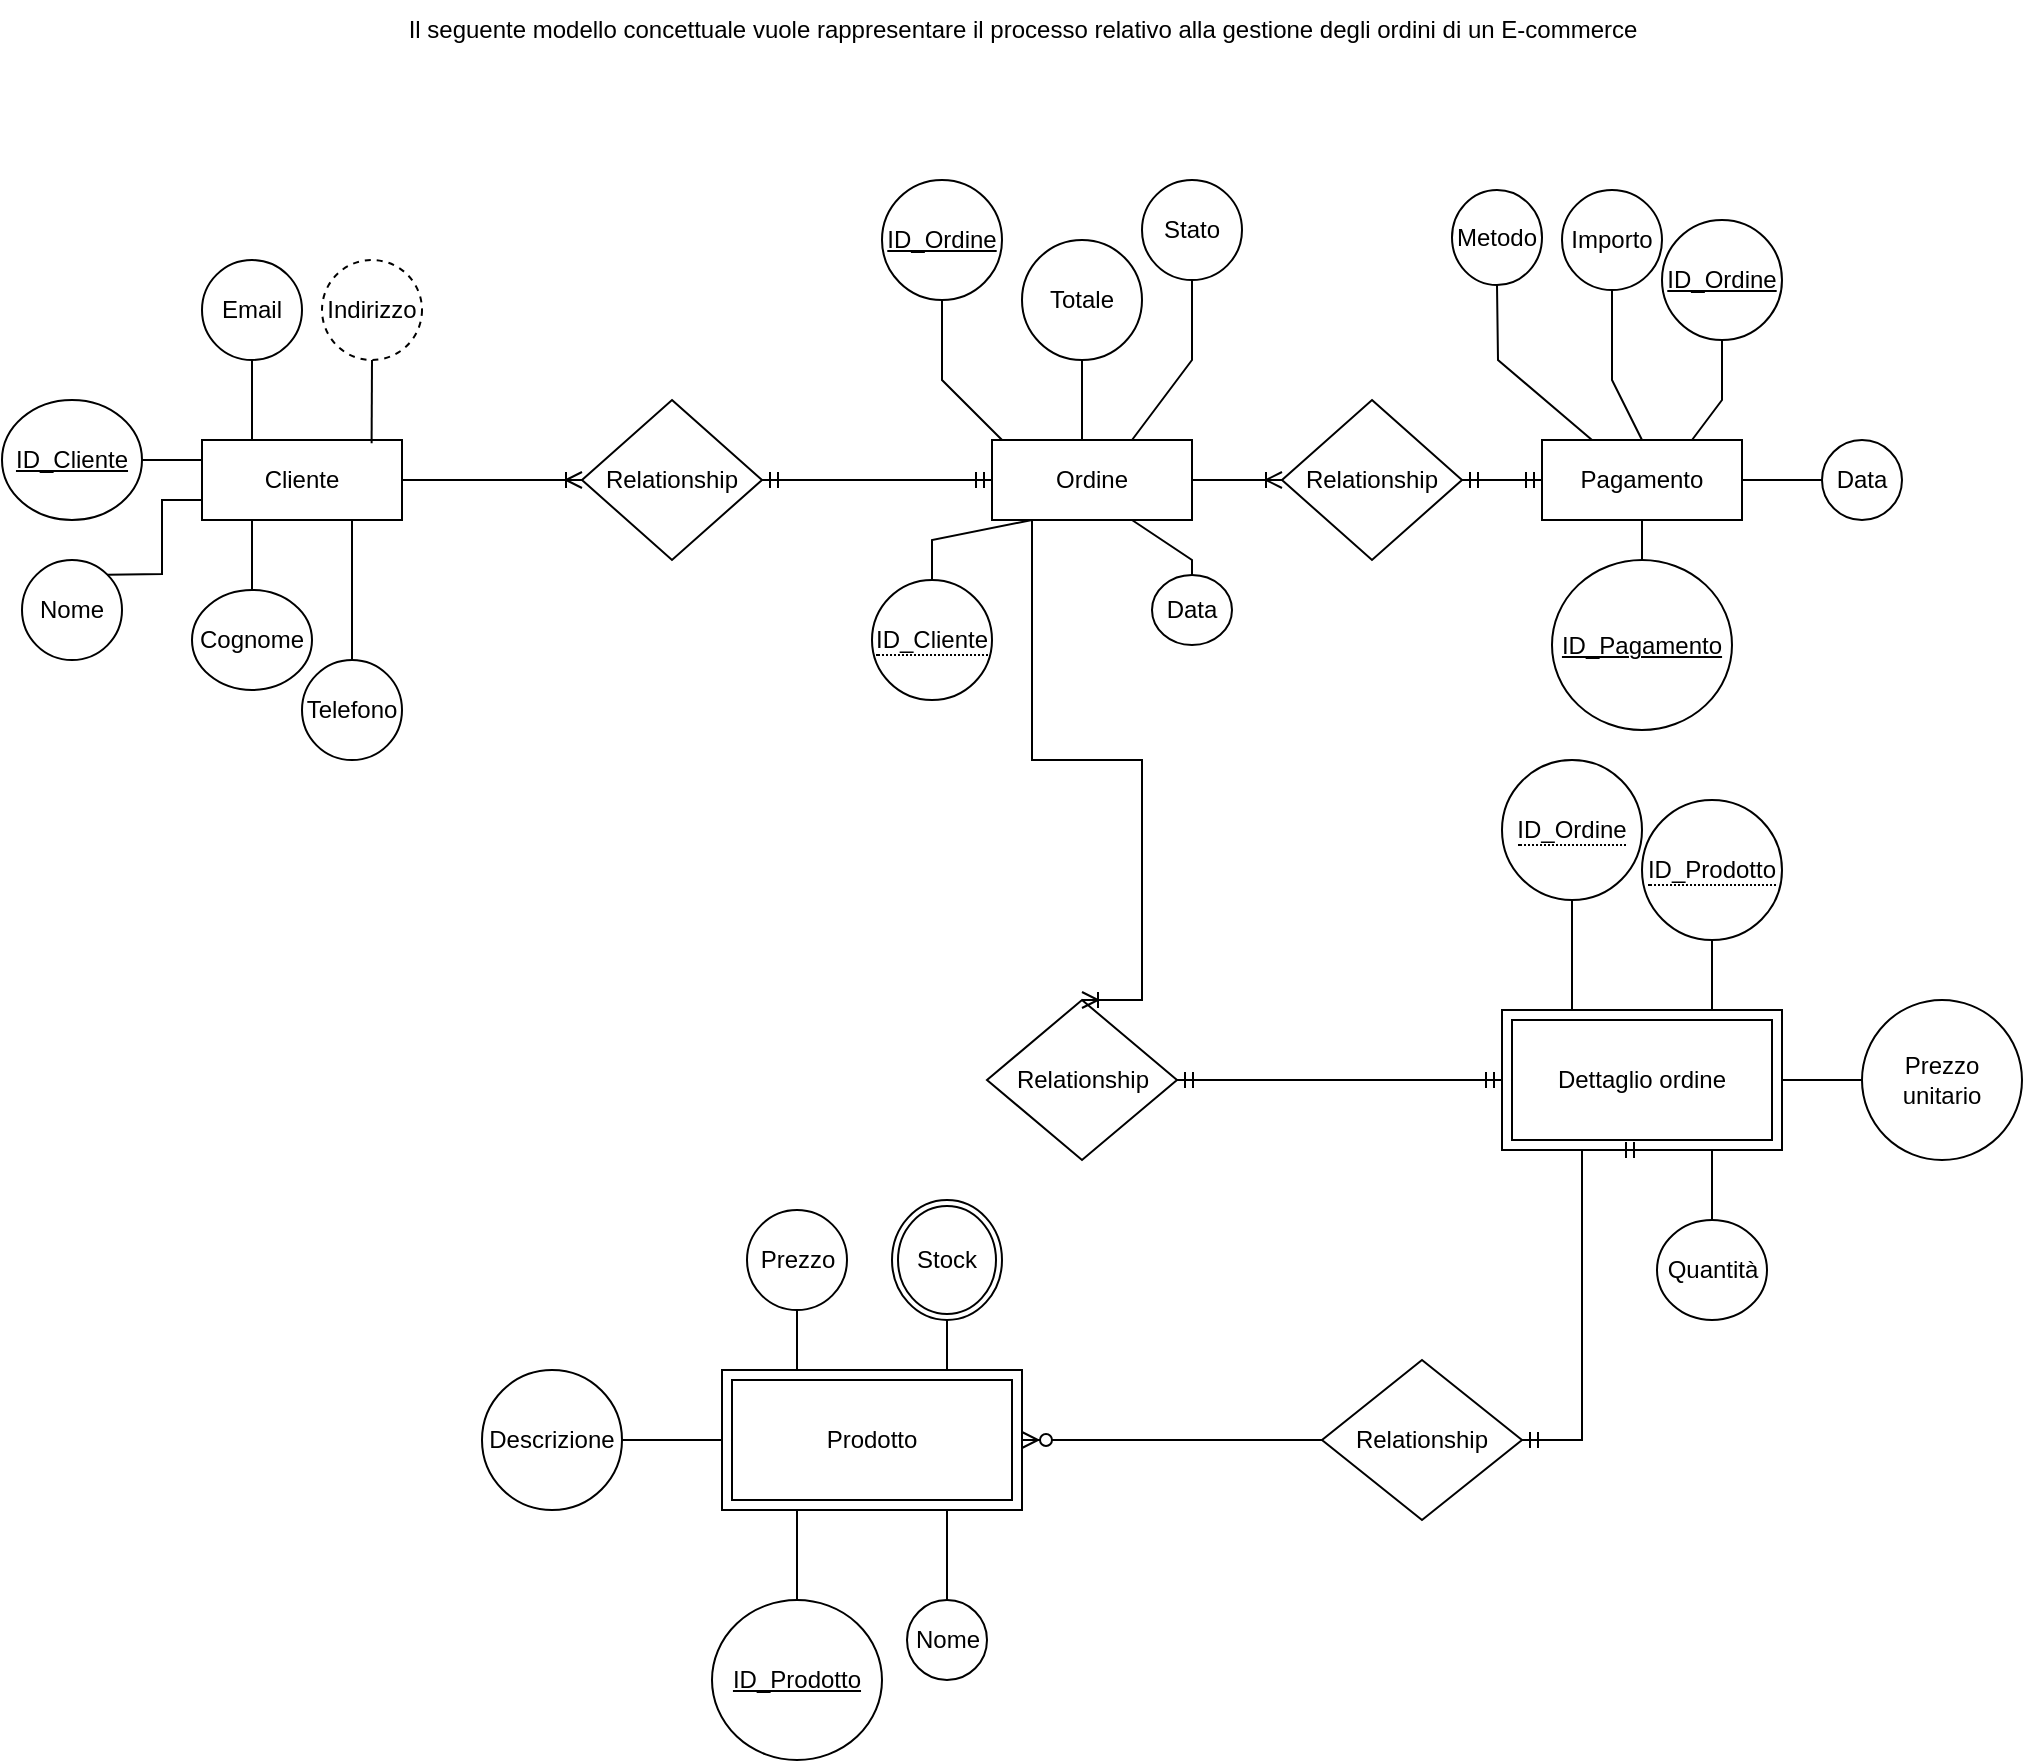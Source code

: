 <mxfile version="26.0.9">
  <diagram id="R2lEEEUBdFMjLlhIrx00" name="Page-1">
    <mxGraphModel dx="2693" dy="887" grid="1" gridSize="10" guides="1" tooltips="1" connect="1" arrows="1" fold="1" page="1" pageScale="1" pageWidth="850" pageHeight="1100" math="0" shadow="0" extFonts="Permanent Marker^https://fonts.googleapis.com/css?family=Permanent+Marker">
      <root>
        <mxCell id="0" />
        <mxCell id="1" parent="0" />
        <mxCell id="JEYVQQ84_MfJ3mA2qtfx-3" value="Il seguente modello concettuale vuole rappresentare il processo relativo alla gestione degli ordini di un E-commerce" style="text;html=1;align=center;verticalAlign=middle;resizable=0;points=[];autosize=1;strokeColor=none;fillColor=none;" parent="1" vertex="1">
          <mxGeometry x="110" y="20" width="640" height="30" as="geometry" />
        </mxCell>
        <mxCell id="LgTaRmDWXxLn0znGrmar-1" value="Cliente" style="whiteSpace=wrap;html=1;align=center;" vertex="1" parent="1">
          <mxGeometry x="20" y="240" width="100" height="40" as="geometry" />
        </mxCell>
        <mxCell id="LgTaRmDWXxLn0znGrmar-2" value="Nome" style="ellipse;whiteSpace=wrap;html=1;align=center;" vertex="1" parent="1">
          <mxGeometry x="-70" y="300" width="50" height="50" as="geometry" />
        </mxCell>
        <mxCell id="LgTaRmDWXxLn0znGrmar-3" value="" style="endArrow=none;html=1;rounded=0;exitX=0;exitY=0.75;exitDx=0;exitDy=0;entryX=1;entryY=0;entryDx=0;entryDy=0;" edge="1" parent="1" source="LgTaRmDWXxLn0znGrmar-1" target="LgTaRmDWXxLn0znGrmar-2">
          <mxGeometry relative="1" as="geometry">
            <mxPoint x="170" y="360" as="sourcePoint" />
            <mxPoint x="20" y="320" as="targetPoint" />
            <Array as="points">
              <mxPoint y="270" />
              <mxPoint y="290" />
              <mxPoint y="307" />
            </Array>
          </mxGeometry>
        </mxCell>
        <mxCell id="LgTaRmDWXxLn0znGrmar-4" value="Cognome" style="ellipse;whiteSpace=wrap;html=1;align=center;" vertex="1" parent="1">
          <mxGeometry x="15" y="315" width="60" height="50" as="geometry" />
        </mxCell>
        <mxCell id="LgTaRmDWXxLn0znGrmar-5" value="Email" style="ellipse;whiteSpace=wrap;html=1;align=center;" vertex="1" parent="1">
          <mxGeometry x="20" y="150" width="50" height="50" as="geometry" />
        </mxCell>
        <mxCell id="LgTaRmDWXxLn0znGrmar-6" value="" style="endArrow=none;html=1;rounded=0;entryX=0.25;entryY=0;entryDx=0;entryDy=0;exitX=0.5;exitY=1;exitDx=0;exitDy=0;" edge="1" parent="1" source="LgTaRmDWXxLn0znGrmar-5" target="LgTaRmDWXxLn0znGrmar-1">
          <mxGeometry relative="1" as="geometry">
            <mxPoint x="170" y="360" as="sourcePoint" />
            <mxPoint x="330" y="360" as="targetPoint" />
          </mxGeometry>
        </mxCell>
        <mxCell id="LgTaRmDWXxLn0znGrmar-7" value="Indirizzo" style="ellipse;whiteSpace=wrap;html=1;align=center;dashed=1;" vertex="1" parent="1">
          <mxGeometry x="80" y="150" width="50" height="50" as="geometry" />
        </mxCell>
        <mxCell id="LgTaRmDWXxLn0znGrmar-8" value="" style="endArrow=none;html=1;rounded=0;entryX=0;entryY=0.25;entryDx=0;entryDy=0;exitX=1;exitY=0.5;exitDx=0;exitDy=0;" edge="1" parent="1" source="LgTaRmDWXxLn0znGrmar-18" target="LgTaRmDWXxLn0znGrmar-1">
          <mxGeometry relative="1" as="geometry">
            <mxPoint x="-40" y="250" as="sourcePoint" />
            <mxPoint x="330" y="360" as="targetPoint" />
          </mxGeometry>
        </mxCell>
        <mxCell id="LgTaRmDWXxLn0znGrmar-9" value="Telefono" style="ellipse;whiteSpace=wrap;html=1;align=center;" vertex="1" parent="1">
          <mxGeometry x="70" y="350" width="50" height="50" as="geometry" />
        </mxCell>
        <mxCell id="LgTaRmDWXxLn0znGrmar-10" value="" style="endArrow=none;html=1;rounded=0;entryX=0.848;entryY=0.04;entryDx=0;entryDy=0;entryPerimeter=0;exitX=0.5;exitY=1;exitDx=0;exitDy=0;" edge="1" parent="1" source="LgTaRmDWXxLn0znGrmar-7" target="LgTaRmDWXxLn0znGrmar-1">
          <mxGeometry relative="1" as="geometry">
            <mxPoint x="105" y="210" as="sourcePoint" />
            <mxPoint x="330" y="360" as="targetPoint" />
          </mxGeometry>
        </mxCell>
        <mxCell id="LgTaRmDWXxLn0znGrmar-11" value="ID_Ordine" style="ellipse;whiteSpace=wrap;html=1;align=center;fontStyle=4;" vertex="1" parent="1">
          <mxGeometry x="360" y="110" width="60" height="60" as="geometry" />
        </mxCell>
        <mxCell id="LgTaRmDWXxLn0znGrmar-12" value="" style="endArrow=none;html=1;rounded=0;entryX=0.104;entryY=0.01;entryDx=0;entryDy=0;exitX=0.5;exitY=1;exitDx=0;exitDy=0;entryPerimeter=0;" edge="1" parent="1" source="LgTaRmDWXxLn0znGrmar-11">
          <mxGeometry relative="1" as="geometry">
            <mxPoint x="170" y="260" as="sourcePoint" />
            <mxPoint x="420.4" y="240.4" as="targetPoint" />
            <Array as="points">
              <mxPoint x="390" y="210" />
            </Array>
          </mxGeometry>
        </mxCell>
        <mxCell id="LgTaRmDWXxLn0znGrmar-13" value="Stato" style="ellipse;whiteSpace=wrap;html=1;align=center;" vertex="1" parent="1">
          <mxGeometry x="490" y="110" width="50" height="50" as="geometry" />
        </mxCell>
        <mxCell id="LgTaRmDWXxLn0znGrmar-14" value="" style="endArrow=none;html=1;rounded=0;entryX=0.75;entryY=0;entryDx=0;entryDy=0;exitX=0.5;exitY=1;exitDx=0;exitDy=0;" edge="1" parent="1" source="LgTaRmDWXxLn0znGrmar-13">
          <mxGeometry relative="1" as="geometry">
            <mxPoint x="170" y="160" as="sourcePoint" />
            <mxPoint x="485" y="240" as="targetPoint" />
            <Array as="points">
              <mxPoint x="515" y="200" />
            </Array>
          </mxGeometry>
        </mxCell>
        <mxCell id="LgTaRmDWXxLn0znGrmar-15" value="Relationship" style="shape=rhombus;perimeter=rhombusPerimeter;whiteSpace=wrap;html=1;align=center;" vertex="1" parent="1">
          <mxGeometry x="210" y="220" width="90" height="80" as="geometry" />
        </mxCell>
        <mxCell id="LgTaRmDWXxLn0znGrmar-16" value="" style="edgeStyle=entityRelationEdgeStyle;fontSize=12;html=1;endArrow=ERmandOne;startArrow=ERmandOne;rounded=0;entryX=0;entryY=0.5;entryDx=0;entryDy=0;exitX=1;exitY=0.5;exitDx=0;exitDy=0;" edge="1" parent="1" source="LgTaRmDWXxLn0znGrmar-15" target="LgTaRmDWXxLn0znGrmar-43">
          <mxGeometry width="100" height="100" relative="1" as="geometry">
            <mxPoint x="200" y="210" as="sourcePoint" />
            <mxPoint x="410" y="260" as="targetPoint" />
          </mxGeometry>
        </mxCell>
        <mxCell id="LgTaRmDWXxLn0znGrmar-17" value="Data" style="ellipse;whiteSpace=wrap;html=1;align=center;" vertex="1" parent="1">
          <mxGeometry x="495" y="307.5" width="40" height="35" as="geometry" />
        </mxCell>
        <mxCell id="LgTaRmDWXxLn0znGrmar-18" value="ID_Cliente" style="ellipse;whiteSpace=wrap;html=1;align=center;fontStyle=4;" vertex="1" parent="1">
          <mxGeometry x="-80" y="220" width="70" height="60" as="geometry" />
        </mxCell>
        <mxCell id="LgTaRmDWXxLn0znGrmar-19" value="" style="endArrow=none;html=1;rounded=0;exitX=0.75;exitY=1;exitDx=0;exitDy=0;entryX=0.5;entryY=0;entryDx=0;entryDy=0;" edge="1" parent="1" source="LgTaRmDWXxLn0znGrmar-1" target="LgTaRmDWXxLn0znGrmar-9">
          <mxGeometry relative="1" as="geometry">
            <mxPoint x="170" y="260" as="sourcePoint" />
            <mxPoint x="330" y="260" as="targetPoint" />
            <Array as="points">
              <mxPoint x="95" y="315" />
            </Array>
          </mxGeometry>
        </mxCell>
        <mxCell id="LgTaRmDWXxLn0znGrmar-20" value="" style="endArrow=none;html=1;rounded=0;exitX=0.25;exitY=1;exitDx=0;exitDy=0;entryX=0.5;entryY=0;entryDx=0;entryDy=0;" edge="1" parent="1" source="LgTaRmDWXxLn0znGrmar-1" target="LgTaRmDWXxLn0znGrmar-4">
          <mxGeometry relative="1" as="geometry">
            <mxPoint x="170" y="260" as="sourcePoint" />
            <mxPoint x="330" y="260" as="targetPoint" />
          </mxGeometry>
        </mxCell>
        <mxCell id="LgTaRmDWXxLn0znGrmar-21" value="" style="edgeStyle=entityRelationEdgeStyle;fontSize=12;html=1;endArrow=ERoneToMany;rounded=0;exitX=1;exitY=0.5;exitDx=0;exitDy=0;entryX=0;entryY=0.5;entryDx=0;entryDy=0;" edge="1" parent="1" source="LgTaRmDWXxLn0znGrmar-1" target="LgTaRmDWXxLn0znGrmar-15">
          <mxGeometry width="100" height="100" relative="1" as="geometry">
            <mxPoint x="200" y="310" as="sourcePoint" />
            <mxPoint x="300" y="210" as="targetPoint" />
          </mxGeometry>
        </mxCell>
        <mxCell id="LgTaRmDWXxLn0znGrmar-22" value="&lt;span style=&quot;border-bottom: 1px dotted&quot;&gt;ID_Cliente&lt;/span&gt;" style="ellipse;whiteSpace=wrap;html=1;align=center;" vertex="1" parent="1">
          <mxGeometry x="355" y="310" width="60" height="60" as="geometry" />
        </mxCell>
        <mxCell id="LgTaRmDWXxLn0znGrmar-23" value="Relationship" style="shape=rhombus;perimeter=rhombusPerimeter;whiteSpace=wrap;html=1;align=center;" vertex="1" parent="1">
          <mxGeometry x="412.5" y="520" width="95" height="80" as="geometry" />
        </mxCell>
        <mxCell id="LgTaRmDWXxLn0znGrmar-24" value="" style="endArrow=none;html=1;rounded=0;entryX=0.5;entryY=1;entryDx=0;entryDy=0;exitX=0.5;exitY=0;exitDx=0;exitDy=0;" edge="1" parent="1" target="LgTaRmDWXxLn0znGrmar-49">
          <mxGeometry relative="1" as="geometry">
            <mxPoint x="460" y="240" as="sourcePoint" />
            <mxPoint x="460" y="200" as="targetPoint" />
          </mxGeometry>
        </mxCell>
        <mxCell id="LgTaRmDWXxLn0znGrmar-25" value="" style="endArrow=none;html=1;rounded=0;entryX=0.25;entryY=1;entryDx=0;entryDy=0;exitX=0.5;exitY=0;exitDx=0;exitDy=0;" edge="1" parent="1" source="LgTaRmDWXxLn0znGrmar-22">
          <mxGeometry relative="1" as="geometry">
            <mxPoint x="220" y="360" as="sourcePoint" />
            <mxPoint x="435" y="280" as="targetPoint" />
            <Array as="points">
              <mxPoint x="385" y="290" />
            </Array>
          </mxGeometry>
        </mxCell>
        <mxCell id="LgTaRmDWXxLn0znGrmar-26" value="" style="endArrow=none;html=1;rounded=0;entryX=0.75;entryY=1;entryDx=0;entryDy=0;exitX=0.5;exitY=0;exitDx=0;exitDy=0;" edge="1" parent="1" source="LgTaRmDWXxLn0znGrmar-17">
          <mxGeometry relative="1" as="geometry">
            <mxPoint x="160" y="380" as="sourcePoint" />
            <mxPoint x="485" y="280" as="targetPoint" />
            <Array as="points">
              <mxPoint x="515" y="300" />
            </Array>
          </mxGeometry>
        </mxCell>
        <mxCell id="LgTaRmDWXxLn0znGrmar-27" value="" style="edgeStyle=entityRelationEdgeStyle;fontSize=12;html=1;endArrow=ERoneToMany;rounded=0;exitX=0.5;exitY=1;exitDx=0;exitDy=0;entryX=0.5;entryY=0;entryDx=0;entryDy=0;" edge="1" parent="1" source="LgTaRmDWXxLn0znGrmar-43" target="LgTaRmDWXxLn0znGrmar-23">
          <mxGeometry width="100" height="100" relative="1" as="geometry">
            <mxPoint x="440" y="370" as="sourcePoint" />
            <mxPoint x="570" y="420" as="targetPoint" />
            <Array as="points">
              <mxPoint x="585" y="465" />
              <mxPoint x="430" y="360" />
              <mxPoint x="420" y="390" />
            </Array>
          </mxGeometry>
        </mxCell>
        <mxCell id="LgTaRmDWXxLn0znGrmar-28" value="Dettaglio ordine" style="shape=ext;margin=3;double=1;whiteSpace=wrap;html=1;align=center;" vertex="1" parent="1">
          <mxGeometry x="670" y="525" width="140" height="70" as="geometry" />
        </mxCell>
        <mxCell id="LgTaRmDWXxLn0znGrmar-29" value="" style="edgeStyle=entityRelationEdgeStyle;fontSize=12;html=1;endArrow=ERmandOne;startArrow=ERmandOne;rounded=0;entryX=1;entryY=0.5;entryDx=0;entryDy=0;exitX=0;exitY=0.5;exitDx=0;exitDy=0;" edge="1" parent="1" source="LgTaRmDWXxLn0znGrmar-28" target="LgTaRmDWXxLn0znGrmar-23">
          <mxGeometry width="100" height="100" relative="1" as="geometry">
            <mxPoint x="213" y="550" as="sourcePoint" />
            <mxPoint x="255.5" y="420" as="targetPoint" />
          </mxGeometry>
        </mxCell>
        <mxCell id="LgTaRmDWXxLn0znGrmar-30" value="" style="endArrow=none;html=1;rounded=0;exitX=0.5;exitY=1;exitDx=0;exitDy=0;entryX=0.25;entryY=0;entryDx=0;entryDy=0;" edge="1" parent="1" source="LgTaRmDWXxLn0znGrmar-50" target="LgTaRmDWXxLn0znGrmar-28">
          <mxGeometry relative="1" as="geometry">
            <mxPoint x="295" y="520" as="sourcePoint" />
            <mxPoint x="330" y="560" as="targetPoint" />
          </mxGeometry>
        </mxCell>
        <mxCell id="LgTaRmDWXxLn0znGrmar-31" value="" style="endArrow=none;html=1;rounded=0;entryX=0.5;entryY=1;entryDx=0;entryDy=0;exitX=0.75;exitY=0;exitDx=0;exitDy=0;" edge="1" parent="1" source="LgTaRmDWXxLn0znGrmar-28" target="LgTaRmDWXxLn0znGrmar-51">
          <mxGeometry relative="1" as="geometry">
            <mxPoint x="170" y="560" as="sourcePoint" />
            <mxPoint x="365" y="500" as="targetPoint" />
          </mxGeometry>
        </mxCell>
        <mxCell id="LgTaRmDWXxLn0znGrmar-32" value="Quantità" style="ellipse;whiteSpace=wrap;html=1;align=center;" vertex="1" parent="1">
          <mxGeometry x="747.5" y="630" width="55" height="50" as="geometry" />
        </mxCell>
        <mxCell id="LgTaRmDWXxLn0znGrmar-33" value="Prezzo unitario" style="ellipse;whiteSpace=wrap;html=1;align=center;" vertex="1" parent="1">
          <mxGeometry x="850" y="520" width="80" height="80" as="geometry" />
        </mxCell>
        <mxCell id="LgTaRmDWXxLn0znGrmar-34" value="Relationship" style="shape=rhombus;perimeter=rhombusPerimeter;whiteSpace=wrap;html=1;align=center;" vertex="1" parent="1">
          <mxGeometry x="580" y="700" width="100" height="80" as="geometry" />
        </mxCell>
        <mxCell id="LgTaRmDWXxLn0znGrmar-35" value="ID_Prodotto" style="ellipse;whiteSpace=wrap;html=1;align=center;fontStyle=4;" vertex="1" parent="1">
          <mxGeometry x="275" y="820" width="85" height="80" as="geometry" />
        </mxCell>
        <mxCell id="LgTaRmDWXxLn0znGrmar-36" value="Descrizione" style="ellipse;whiteSpace=wrap;html=1;align=center;" vertex="1" parent="1">
          <mxGeometry x="160" y="705" width="70" height="70" as="geometry" />
        </mxCell>
        <mxCell id="LgTaRmDWXxLn0znGrmar-37" value="" style="endArrow=none;html=1;rounded=0;exitX=0.5;exitY=1;exitDx=0;exitDy=0;entryX=0.75;entryY=0;entryDx=0;entryDy=0;" edge="1" parent="1" source="LgTaRmDWXxLn0znGrmar-48" target="LgTaRmDWXxLn0znGrmar-40">
          <mxGeometry relative="1" as="geometry">
            <mxPoint x="-7.5" y="507.5" as="sourcePoint" />
            <mxPoint x="-7.5" y="560" as="targetPoint" />
          </mxGeometry>
        </mxCell>
        <mxCell id="LgTaRmDWXxLn0znGrmar-38" value="Prezzo" style="ellipse;whiteSpace=wrap;html=1;align=center;" vertex="1" parent="1">
          <mxGeometry x="292.5" y="625" width="50" height="50" as="geometry" />
        </mxCell>
        <mxCell id="LgTaRmDWXxLn0znGrmar-39" value="Nome" style="ellipse;whiteSpace=wrap;html=1;align=center;" vertex="1" parent="1">
          <mxGeometry x="372.5" y="820" width="40" height="40" as="geometry" />
        </mxCell>
        <mxCell id="LgTaRmDWXxLn0znGrmar-40" value="Prodotto" style="shape=ext;margin=3;double=1;whiteSpace=wrap;html=1;align=center;" vertex="1" parent="1">
          <mxGeometry x="280" y="705" width="150" height="70" as="geometry" />
        </mxCell>
        <mxCell id="LgTaRmDWXxLn0znGrmar-41" value="" style="edgeStyle=entityRelationEdgeStyle;fontSize=12;html=1;endArrow=ERmandOne;startArrow=ERmandOne;rounded=0;exitX=1;exitY=0.5;exitDx=0;exitDy=0;entryX=0.5;entryY=1;entryDx=0;entryDy=0;" edge="1" parent="1" source="LgTaRmDWXxLn0znGrmar-34" target="LgTaRmDWXxLn0znGrmar-28">
          <mxGeometry width="100" height="100" relative="1" as="geometry">
            <mxPoint x="200" y="550" as="sourcePoint" />
            <mxPoint x="740" y="595" as="targetPoint" />
          </mxGeometry>
        </mxCell>
        <mxCell id="LgTaRmDWXxLn0znGrmar-42" value="" style="edgeStyle=entityRelationEdgeStyle;fontSize=12;html=1;endArrow=ERzeroToMany;endFill=1;rounded=0;entryX=1;entryY=0.5;entryDx=0;entryDy=0;exitX=0;exitY=0.5;exitDx=0;exitDy=0;" edge="1" parent="1" source="LgTaRmDWXxLn0znGrmar-34" target="LgTaRmDWXxLn0znGrmar-40">
          <mxGeometry width="100" height="100" relative="1" as="geometry">
            <mxPoint x="60" y="525" as="sourcePoint" />
            <mxPoint x="160" y="425" as="targetPoint" />
          </mxGeometry>
        </mxCell>
        <mxCell id="LgTaRmDWXxLn0znGrmar-43" value="Ordine" style="whiteSpace=wrap;html=1;align=center;" vertex="1" parent="1">
          <mxGeometry x="415" y="240" width="100" height="40" as="geometry" />
        </mxCell>
        <mxCell id="LgTaRmDWXxLn0znGrmar-44" value="ID_Pagamento" style="ellipse;whiteSpace=wrap;html=1;align=center;fontStyle=4;" vertex="1" parent="1">
          <mxGeometry x="695" y="300" width="90" height="85" as="geometry" />
        </mxCell>
        <mxCell id="LgTaRmDWXxLn0znGrmar-45" value="ID_Ordine" style="ellipse;whiteSpace=wrap;html=1;align=center;fontStyle=4;" vertex="1" parent="1">
          <mxGeometry x="750" y="130" width="60" height="60" as="geometry" />
        </mxCell>
        <mxCell id="LgTaRmDWXxLn0znGrmar-46" value="Metodo" style="ellipse;whiteSpace=wrap;html=1;align=center;" vertex="1" parent="1">
          <mxGeometry x="645" y="115" width="45" height="47.5" as="geometry" />
        </mxCell>
        <mxCell id="LgTaRmDWXxLn0znGrmar-47" value="Importo" style="ellipse;whiteSpace=wrap;html=1;align=center;" vertex="1" parent="1">
          <mxGeometry x="700" y="115" width="50" height="50" as="geometry" />
        </mxCell>
        <mxCell id="LgTaRmDWXxLn0znGrmar-48" value="Stock" style="ellipse;shape=doubleEllipse;margin=3;whiteSpace=wrap;html=1;align=center;" vertex="1" parent="1">
          <mxGeometry x="365" y="620" width="55" height="60" as="geometry" />
        </mxCell>
        <mxCell id="LgTaRmDWXxLn0znGrmar-49" value="Totale" style="ellipse;whiteSpace=wrap;html=1;align=center;" vertex="1" parent="1">
          <mxGeometry x="430" y="140" width="60" height="60" as="geometry" />
        </mxCell>
        <mxCell id="LgTaRmDWXxLn0znGrmar-50" value="&lt;span style=&quot;border-bottom: 1px dotted&quot;&gt;ID_Ordine&lt;/span&gt;" style="ellipse;whiteSpace=wrap;html=1;align=center;" vertex="1" parent="1">
          <mxGeometry x="670" y="400" width="70" height="70" as="geometry" />
        </mxCell>
        <mxCell id="LgTaRmDWXxLn0znGrmar-51" value="&lt;span style=&quot;border-bottom: 1px dotted&quot;&gt;ID_Prodotto&lt;/span&gt;" style="ellipse;whiteSpace=wrap;html=1;align=center;" vertex="1" parent="1">
          <mxGeometry x="740" y="420" width="70" height="70" as="geometry" />
        </mxCell>
        <mxCell id="LgTaRmDWXxLn0znGrmar-52" value="" style="edgeStyle=entityRelationEdgeStyle;fontSize=12;html=1;endArrow=ERoneToMany;rounded=0;exitX=1;exitY=0.5;exitDx=0;exitDy=0;entryX=0;entryY=0.5;entryDx=0;entryDy=0;" edge="1" parent="1" source="LgTaRmDWXxLn0znGrmar-43" target="LgTaRmDWXxLn0znGrmar-54">
          <mxGeometry width="100" height="100" relative="1" as="geometry">
            <mxPoint x="545" y="260" as="sourcePoint" />
            <mxPoint x="590" y="260" as="targetPoint" />
            <Array as="points">
              <mxPoint x="600" y="670" />
              <mxPoint x="560" y="430" />
              <mxPoint x="600" y="1060" />
            </Array>
          </mxGeometry>
        </mxCell>
        <mxCell id="LgTaRmDWXxLn0znGrmar-53" value="Pagamento" style="whiteSpace=wrap;html=1;align=center;" vertex="1" parent="1">
          <mxGeometry x="690" y="240" width="100" height="40" as="geometry" />
        </mxCell>
        <mxCell id="LgTaRmDWXxLn0znGrmar-54" value="Relationship" style="shape=rhombus;perimeter=rhombusPerimeter;whiteSpace=wrap;html=1;align=center;" vertex="1" parent="1">
          <mxGeometry x="560" y="220" width="90" height="80" as="geometry" />
        </mxCell>
        <mxCell id="LgTaRmDWXxLn0znGrmar-55" value="" style="endArrow=none;html=1;rounded=0;entryX=0.75;entryY=0;entryDx=0;entryDy=0;exitX=0.5;exitY=1;exitDx=0;exitDy=0;" edge="1" parent="1" source="LgTaRmDWXxLn0znGrmar-45" target="LgTaRmDWXxLn0znGrmar-53">
          <mxGeometry relative="1" as="geometry">
            <mxPoint x="310" y="470" as="sourcePoint" />
            <mxPoint x="470" y="470" as="targetPoint" />
            <Array as="points">
              <mxPoint x="780" y="220" />
            </Array>
          </mxGeometry>
        </mxCell>
        <mxCell id="LgTaRmDWXxLn0znGrmar-56" value="" style="endArrow=none;html=1;rounded=0;entryX=0.5;entryY=1;entryDx=0;entryDy=0;exitX=0.5;exitY=0;exitDx=0;exitDy=0;" edge="1" parent="1" source="LgTaRmDWXxLn0znGrmar-53" target="LgTaRmDWXxLn0znGrmar-47">
          <mxGeometry relative="1" as="geometry">
            <mxPoint x="310" y="370" as="sourcePoint" />
            <mxPoint x="470" y="370" as="targetPoint" />
            <Array as="points">
              <mxPoint x="725" y="210" />
            </Array>
          </mxGeometry>
        </mxCell>
        <mxCell id="LgTaRmDWXxLn0znGrmar-57" value="" style="edgeStyle=entityRelationEdgeStyle;fontSize=12;html=1;endArrow=ERmandOne;startArrow=ERmandOne;rounded=0;entryX=0;entryY=0.5;entryDx=0;entryDy=0;exitX=1;exitY=0.5;exitDx=0;exitDy=0;" edge="1" parent="1" source="LgTaRmDWXxLn0znGrmar-54" target="LgTaRmDWXxLn0znGrmar-53">
          <mxGeometry width="100" height="100" relative="1" as="geometry">
            <mxPoint x="340" y="420" as="sourcePoint" />
            <mxPoint x="440" y="320" as="targetPoint" />
          </mxGeometry>
        </mxCell>
        <mxCell id="LgTaRmDWXxLn0znGrmar-58" value="" style="endArrow=none;html=1;rounded=0;entryX=0.5;entryY=1;entryDx=0;entryDy=0;exitX=0.5;exitY=0;exitDx=0;exitDy=0;" edge="1" parent="1" source="LgTaRmDWXxLn0znGrmar-44" target="LgTaRmDWXxLn0znGrmar-53">
          <mxGeometry relative="1" as="geometry">
            <mxPoint x="310" y="370" as="sourcePoint" />
            <mxPoint x="470" y="370" as="targetPoint" />
          </mxGeometry>
        </mxCell>
        <mxCell id="LgTaRmDWXxLn0znGrmar-59" value="" style="endArrow=none;html=1;rounded=0;entryX=0.5;entryY=1;entryDx=0;entryDy=0;exitX=0.25;exitY=0;exitDx=0;exitDy=0;" edge="1" parent="1" source="LgTaRmDWXxLn0znGrmar-53" target="LgTaRmDWXxLn0znGrmar-46">
          <mxGeometry relative="1" as="geometry">
            <mxPoint x="310" y="270" as="sourcePoint" />
            <mxPoint x="470" y="270" as="targetPoint" />
            <Array as="points">
              <mxPoint x="668" y="200" />
            </Array>
          </mxGeometry>
        </mxCell>
        <mxCell id="LgTaRmDWXxLn0znGrmar-60" value="" style="endArrow=none;html=1;rounded=0;entryX=1;entryY=0.5;entryDx=0;entryDy=0;exitX=0;exitY=0.5;exitDx=0;exitDy=0;" edge="1" parent="1" source="LgTaRmDWXxLn0znGrmar-61" target="LgTaRmDWXxLn0znGrmar-53">
          <mxGeometry relative="1" as="geometry">
            <mxPoint x="830" y="260" as="sourcePoint" />
            <mxPoint x="470" y="570" as="targetPoint" />
          </mxGeometry>
        </mxCell>
        <mxCell id="LgTaRmDWXxLn0znGrmar-61" value="Data" style="ellipse;whiteSpace=wrap;html=1;align=center;" vertex="1" parent="1">
          <mxGeometry x="830" y="240" width="40" height="40" as="geometry" />
        </mxCell>
        <mxCell id="LgTaRmDWXxLn0znGrmar-62" value="" style="endArrow=none;html=1;rounded=0;entryX=0;entryY=0.5;entryDx=0;entryDy=0;exitX=1;exitY=0.5;exitDx=0;exitDy=0;" edge="1" parent="1" source="LgTaRmDWXxLn0znGrmar-28" target="LgTaRmDWXxLn0znGrmar-33">
          <mxGeometry relative="1" as="geometry">
            <mxPoint x="310" y="490" as="sourcePoint" />
            <mxPoint x="470" y="490" as="targetPoint" />
          </mxGeometry>
        </mxCell>
        <mxCell id="LgTaRmDWXxLn0znGrmar-63" value="" style="endArrow=none;html=1;rounded=0;entryX=0.5;entryY=0;entryDx=0;entryDy=0;exitX=0.75;exitY=1;exitDx=0;exitDy=0;" edge="1" parent="1" source="LgTaRmDWXxLn0znGrmar-28" target="LgTaRmDWXxLn0znGrmar-32">
          <mxGeometry relative="1" as="geometry">
            <mxPoint x="310" y="490" as="sourcePoint" />
            <mxPoint x="470" y="490" as="targetPoint" />
          </mxGeometry>
        </mxCell>
        <mxCell id="LgTaRmDWXxLn0znGrmar-64" value="" style="endArrow=none;html=1;rounded=0;exitX=0.25;exitY=1;exitDx=0;exitDy=0;entryX=0.5;entryY=0;entryDx=0;entryDy=0;" edge="1" parent="1" source="LgTaRmDWXxLn0znGrmar-40" target="LgTaRmDWXxLn0znGrmar-35">
          <mxGeometry relative="1" as="geometry">
            <mxPoint x="310" y="690" as="sourcePoint" />
            <mxPoint x="470" y="690" as="targetPoint" />
          </mxGeometry>
        </mxCell>
        <mxCell id="LgTaRmDWXxLn0znGrmar-65" value="" style="endArrow=none;html=1;rounded=0;exitX=0.5;exitY=1;exitDx=0;exitDy=0;entryX=0.25;entryY=0;entryDx=0;entryDy=0;" edge="1" parent="1" source="LgTaRmDWXxLn0znGrmar-38" target="LgTaRmDWXxLn0znGrmar-40">
          <mxGeometry relative="1" as="geometry">
            <mxPoint x="310" y="690" as="sourcePoint" />
            <mxPoint x="470" y="690" as="targetPoint" />
          </mxGeometry>
        </mxCell>
        <mxCell id="LgTaRmDWXxLn0znGrmar-66" value="" style="endArrow=none;html=1;rounded=0;exitX=1;exitY=0.5;exitDx=0;exitDy=0;entryX=0;entryY=0.5;entryDx=0;entryDy=0;" edge="1" parent="1" source="LgTaRmDWXxLn0znGrmar-36" target="LgTaRmDWXxLn0znGrmar-40">
          <mxGeometry relative="1" as="geometry">
            <mxPoint x="310" y="690" as="sourcePoint" />
            <mxPoint x="470" y="690" as="targetPoint" />
          </mxGeometry>
        </mxCell>
        <mxCell id="LgTaRmDWXxLn0znGrmar-67" value="" style="endArrow=none;html=1;rounded=0;entryX=0.5;entryY=0;entryDx=0;entryDy=0;exitX=0.75;exitY=1;exitDx=0;exitDy=0;" edge="1" parent="1" source="LgTaRmDWXxLn0znGrmar-40" target="LgTaRmDWXxLn0znGrmar-39">
          <mxGeometry relative="1" as="geometry">
            <mxPoint x="310" y="690" as="sourcePoint" />
            <mxPoint x="470" y="690" as="targetPoint" />
          </mxGeometry>
        </mxCell>
      </root>
    </mxGraphModel>
  </diagram>
</mxfile>
